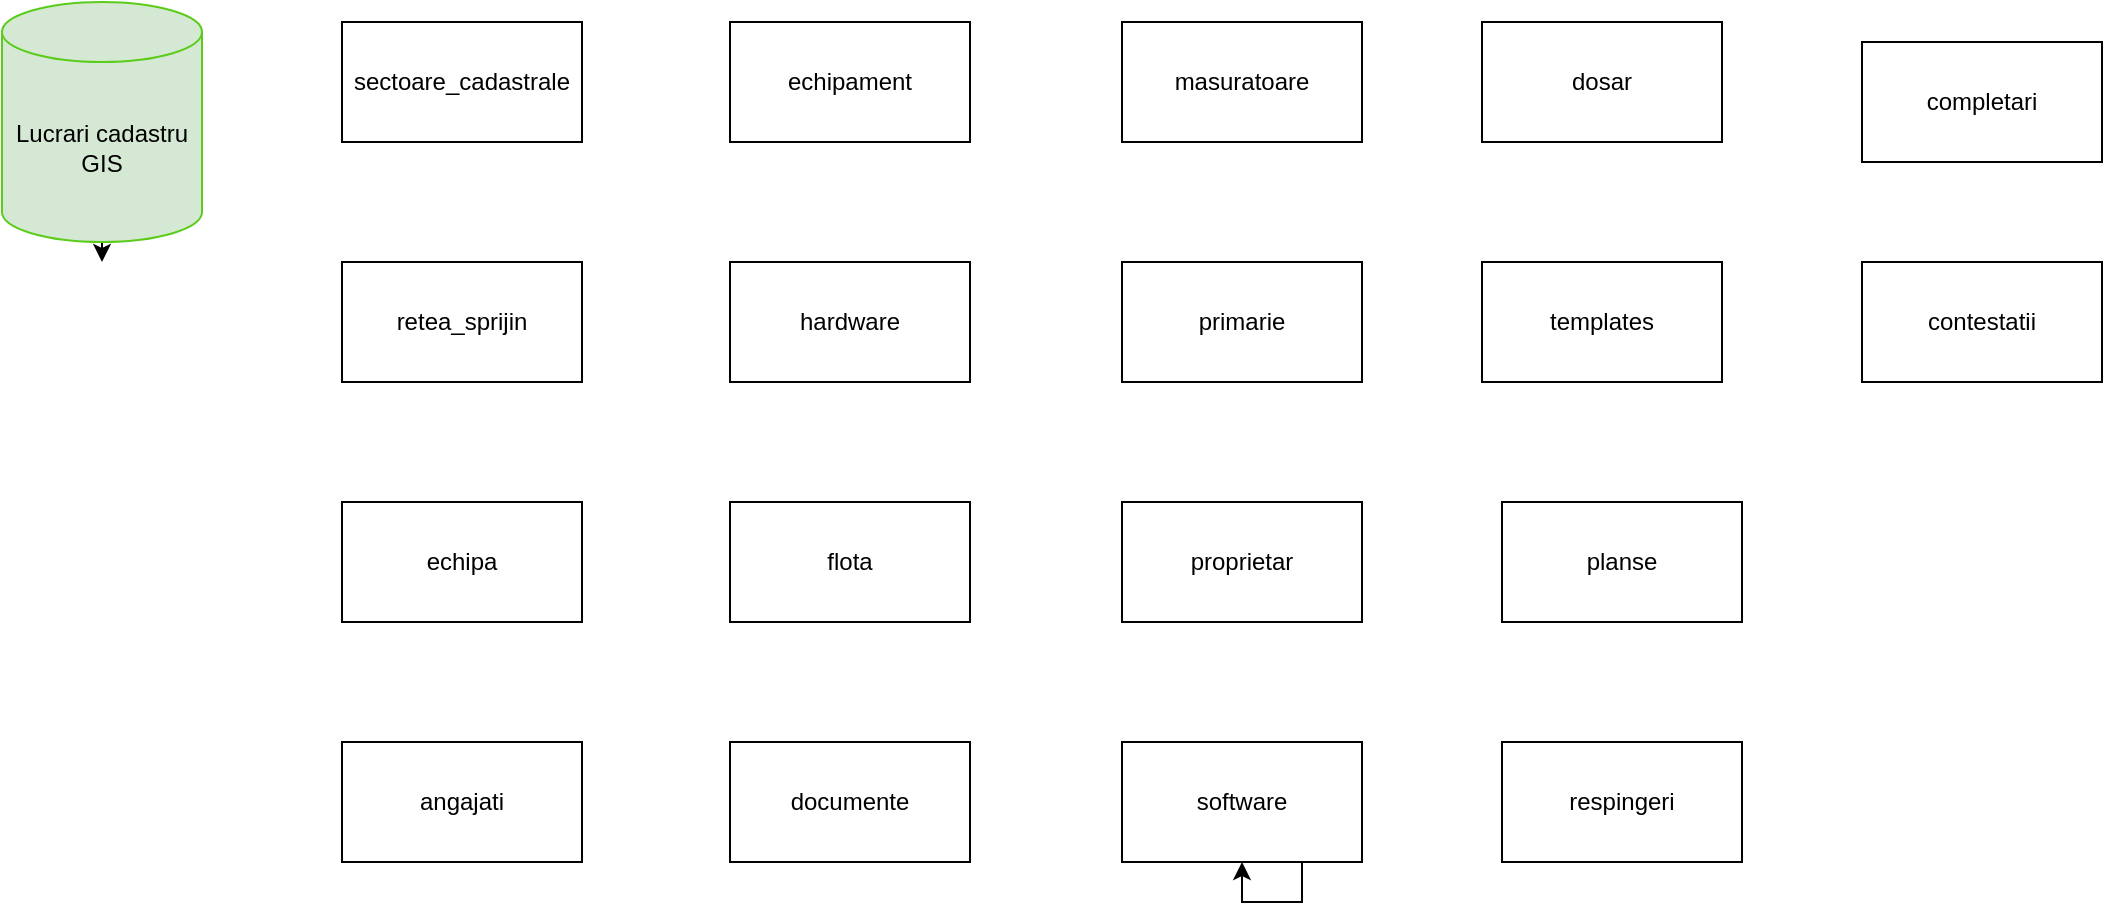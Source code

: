 <mxfile version="22.0.8" type="github">
  <diagram name="Pagina-1" id="ADZPiPbb6VvXdIANlrha">
    <mxGraphModel dx="1050" dy="574" grid="1" gridSize="10" guides="1" tooltips="1" connect="1" arrows="1" fold="1" page="1" pageScale="1" pageWidth="827" pageHeight="1169" math="0" shadow="0">
      <root>
        <mxCell id="0" />
        <mxCell id="1" parent="0" />
        <mxCell id="j0ca5MtTTBlyfuUzAhWS-7" style="edgeStyle=orthogonalEdgeStyle;rounded=0;orthogonalLoop=1;jettySize=auto;html=1;exitX=0.5;exitY=1;exitDx=0;exitDy=0;exitPerimeter=0;" edge="1" parent="1" source="j0ca5MtTTBlyfuUzAhWS-1">
          <mxGeometry relative="1" as="geometry">
            <mxPoint x="100" y="160" as="targetPoint" />
          </mxGeometry>
        </mxCell>
        <mxCell id="j0ca5MtTTBlyfuUzAhWS-1" value="Lucrari cadastru GIS" style="shape=cylinder3;whiteSpace=wrap;html=1;boundedLbl=1;backgroundOutline=1;size=15;fillColor=#d5e8d4;strokeColor=#5bcc19;" vertex="1" parent="1">
          <mxGeometry x="50" y="30" width="100" height="120" as="geometry" />
        </mxCell>
        <mxCell id="j0ca5MtTTBlyfuUzAhWS-3" value="sectoare_cadastrale" style="rounded=0;whiteSpace=wrap;html=1;" vertex="1" parent="1">
          <mxGeometry x="220" y="40" width="120" height="60" as="geometry" />
        </mxCell>
        <mxCell id="j0ca5MtTTBlyfuUzAhWS-4" value="retea_sprijin" style="rounded=0;whiteSpace=wrap;html=1;" vertex="1" parent="1">
          <mxGeometry x="220" y="160" width="120" height="60" as="geometry" />
        </mxCell>
        <mxCell id="j0ca5MtTTBlyfuUzAhWS-5" value="echipa" style="rounded=0;whiteSpace=wrap;html=1;" vertex="1" parent="1">
          <mxGeometry x="220" y="280" width="120" height="60" as="geometry" />
        </mxCell>
        <mxCell id="j0ca5MtTTBlyfuUzAhWS-6" value="angajati" style="rounded=0;whiteSpace=wrap;html=1;" vertex="1" parent="1">
          <mxGeometry x="220" y="400" width="120" height="60" as="geometry" />
        </mxCell>
        <mxCell id="j0ca5MtTTBlyfuUzAhWS-8" value="echipament" style="rounded=0;whiteSpace=wrap;html=1;" vertex="1" parent="1">
          <mxGeometry x="414" y="40" width="120" height="60" as="geometry" />
        </mxCell>
        <mxCell id="j0ca5MtTTBlyfuUzAhWS-9" value="hardware" style="rounded=0;whiteSpace=wrap;html=1;" vertex="1" parent="1">
          <mxGeometry x="414" y="160" width="120" height="60" as="geometry" />
        </mxCell>
        <mxCell id="j0ca5MtTTBlyfuUzAhWS-10" value="flota" style="rounded=0;whiteSpace=wrap;html=1;" vertex="1" parent="1">
          <mxGeometry x="414" y="280" width="120" height="60" as="geometry" />
        </mxCell>
        <mxCell id="j0ca5MtTTBlyfuUzAhWS-11" value="documente" style="rounded=0;whiteSpace=wrap;html=1;" vertex="1" parent="1">
          <mxGeometry x="414" y="400" width="120" height="60" as="geometry" />
        </mxCell>
        <mxCell id="j0ca5MtTTBlyfuUzAhWS-12" value="masuratoare" style="rounded=0;whiteSpace=wrap;html=1;" vertex="1" parent="1">
          <mxGeometry x="610" y="40" width="120" height="60" as="geometry" />
        </mxCell>
        <mxCell id="j0ca5MtTTBlyfuUzAhWS-13" value="proprietar" style="rounded=0;whiteSpace=wrap;html=1;" vertex="1" parent="1">
          <mxGeometry x="610" y="280" width="120" height="60" as="geometry" />
        </mxCell>
        <mxCell id="j0ca5MtTTBlyfuUzAhWS-14" value="primarie" style="rounded=0;whiteSpace=wrap;html=1;" vertex="1" parent="1">
          <mxGeometry x="610" y="160" width="120" height="60" as="geometry" />
        </mxCell>
        <mxCell id="j0ca5MtTTBlyfuUzAhWS-15" value="software" style="rounded=0;whiteSpace=wrap;html=1;" vertex="1" parent="1">
          <mxGeometry x="610" y="400" width="120" height="60" as="geometry" />
        </mxCell>
        <mxCell id="j0ca5MtTTBlyfuUzAhWS-16" value="dosar" style="rounded=0;whiteSpace=wrap;html=1;" vertex="1" parent="1">
          <mxGeometry x="790" y="40" width="120" height="60" as="geometry" />
        </mxCell>
        <mxCell id="j0ca5MtTTBlyfuUzAhWS-17" value="templates" style="rounded=0;whiteSpace=wrap;html=1;" vertex="1" parent="1">
          <mxGeometry x="790" y="160" width="120" height="60" as="geometry" />
        </mxCell>
        <mxCell id="j0ca5MtTTBlyfuUzAhWS-18" value="planse" style="rounded=0;whiteSpace=wrap;html=1;" vertex="1" parent="1">
          <mxGeometry x="800" y="280" width="120" height="60" as="geometry" />
        </mxCell>
        <mxCell id="j0ca5MtTTBlyfuUzAhWS-19" value="respingeri" style="rounded=0;whiteSpace=wrap;html=1;" vertex="1" parent="1">
          <mxGeometry x="800" y="400" width="120" height="60" as="geometry" />
        </mxCell>
        <mxCell id="j0ca5MtTTBlyfuUzAhWS-20" value="completari" style="rounded=0;whiteSpace=wrap;html=1;" vertex="1" parent="1">
          <mxGeometry x="980" y="50" width="120" height="60" as="geometry" />
        </mxCell>
        <mxCell id="j0ca5MtTTBlyfuUzAhWS-21" value="contestatii" style="rounded=0;whiteSpace=wrap;html=1;" vertex="1" parent="1">
          <mxGeometry x="980" y="160" width="120" height="60" as="geometry" />
        </mxCell>
        <mxCell id="j0ca5MtTTBlyfuUzAhWS-22" style="edgeStyle=orthogonalEdgeStyle;rounded=0;orthogonalLoop=1;jettySize=auto;html=1;exitX=0.75;exitY=1;exitDx=0;exitDy=0;" edge="1" parent="1" source="j0ca5MtTTBlyfuUzAhWS-15" target="j0ca5MtTTBlyfuUzAhWS-15">
          <mxGeometry relative="1" as="geometry" />
        </mxCell>
      </root>
    </mxGraphModel>
  </diagram>
</mxfile>

